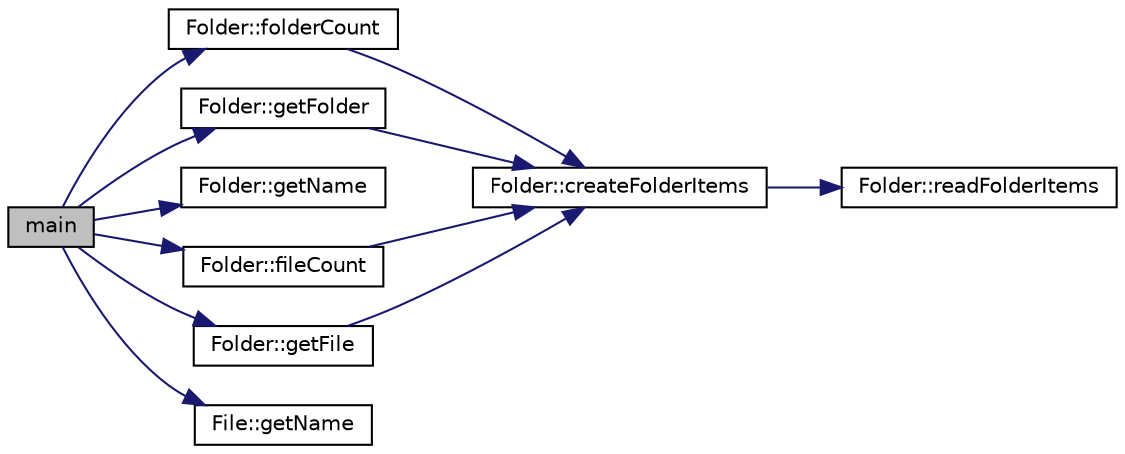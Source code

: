 digraph "main"
{
 // INTERACTIVE_SVG=YES
  edge [fontname="Helvetica",fontsize="10",labelfontname="Helvetica",labelfontsize="10"];
  node [fontname="Helvetica",fontsize="10",shape=record];
  rankdir="LR";
  Node1 [label="main",height=0.2,width=0.4,color="black", fillcolor="grey75", style="filled" fontcolor="black"];
  Node1 -> Node2 [color="midnightblue",fontsize="10",style="solid",fontname="Helvetica"];
  Node2 [label="Folder::folderCount",height=0.2,width=0.4,color="black", fillcolor="white", style="filled",URL="$class_folder.html#a266debeb40c59598c4f518b906484f0e"];
  Node2 -> Node3 [color="midnightblue",fontsize="10",style="solid",fontname="Helvetica"];
  Node3 [label="Folder::createFolderItems",height=0.2,width=0.4,color="black", fillcolor="white", style="filled",URL="$class_folder.html#abcdee2467da92304e3d10ccee5975e6b"];
  Node3 -> Node4 [color="midnightblue",fontsize="10",style="solid",fontname="Helvetica"];
  Node4 [label="Folder::readFolderItems",height=0.2,width=0.4,color="black", fillcolor="white", style="filled",URL="$class_folder.html#acd8e34c42420c89a5c10885e1958b5c3"];
  Node1 -> Node5 [color="midnightblue",fontsize="10",style="solid",fontname="Helvetica"];
  Node5 [label="Folder::getFolder",height=0.2,width=0.4,color="black", fillcolor="white", style="filled",URL="$class_folder.html#a295a6b17db58e45c65c26e2af8041fc8"];
  Node5 -> Node3 [color="midnightblue",fontsize="10",style="solid",fontname="Helvetica"];
  Node1 -> Node6 [color="midnightblue",fontsize="10",style="solid",fontname="Helvetica"];
  Node6 [label="Folder::getName",height=0.2,width=0.4,color="black", fillcolor="white", style="filled",URL="$class_folder.html#af33e8408c5bde798a6ab4502059e07c9"];
  Node1 -> Node7 [color="midnightblue",fontsize="10",style="solid",fontname="Helvetica"];
  Node7 [label="Folder::fileCount",height=0.2,width=0.4,color="black", fillcolor="white", style="filled",URL="$class_folder.html#ab288a3491266b0eef56c4131c3e605a4"];
  Node7 -> Node3 [color="midnightblue",fontsize="10",style="solid",fontname="Helvetica"];
  Node1 -> Node8 [color="midnightblue",fontsize="10",style="solid",fontname="Helvetica"];
  Node8 [label="Folder::getFile",height=0.2,width=0.4,color="black", fillcolor="white", style="filled",URL="$class_folder.html#aaccf5e0a0e73dcada66aae1d555f8084"];
  Node8 -> Node3 [color="midnightblue",fontsize="10",style="solid",fontname="Helvetica"];
  Node1 -> Node9 [color="midnightblue",fontsize="10",style="solid",fontname="Helvetica"];
  Node9 [label="File::getName",height=0.2,width=0.4,color="black", fillcolor="white", style="filled",URL="$class_file.html#a4c3d42a17d4c9e53bbd5482cc7e5f3dd"];
}
